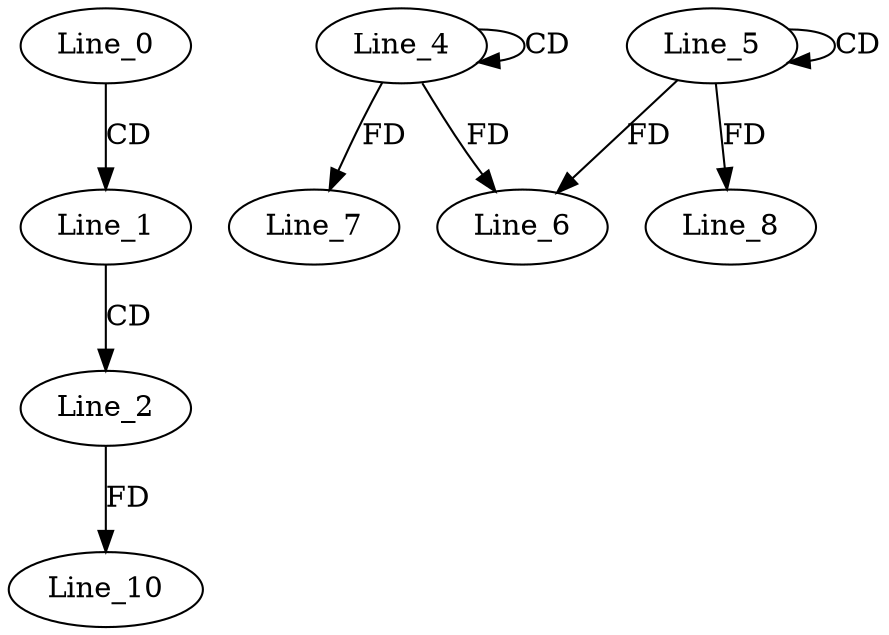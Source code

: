 digraph G {
  Line_0;
  Line_1;
  Line_2;
  Line_4;
  Line_4;
  Line_5;
  Line_5;
  Line_6;
  Line_6;
  Line_7;
  Line_8;
  Line_10;
  Line_10;
  Line_0 -> Line_1 [ label="CD" ];
  Line_1 -> Line_2 [ label="CD" ];
  Line_4 -> Line_4 [ label="CD" ];
  Line_5 -> Line_5 [ label="CD" ];
  Line_4 -> Line_6 [ label="FD" ];
  Line_5 -> Line_6 [ label="FD" ];
  Line_4 -> Line_7 [ label="FD" ];
  Line_5 -> Line_8 [ label="FD" ];
  Line_2 -> Line_10 [ label="FD" ];
}
